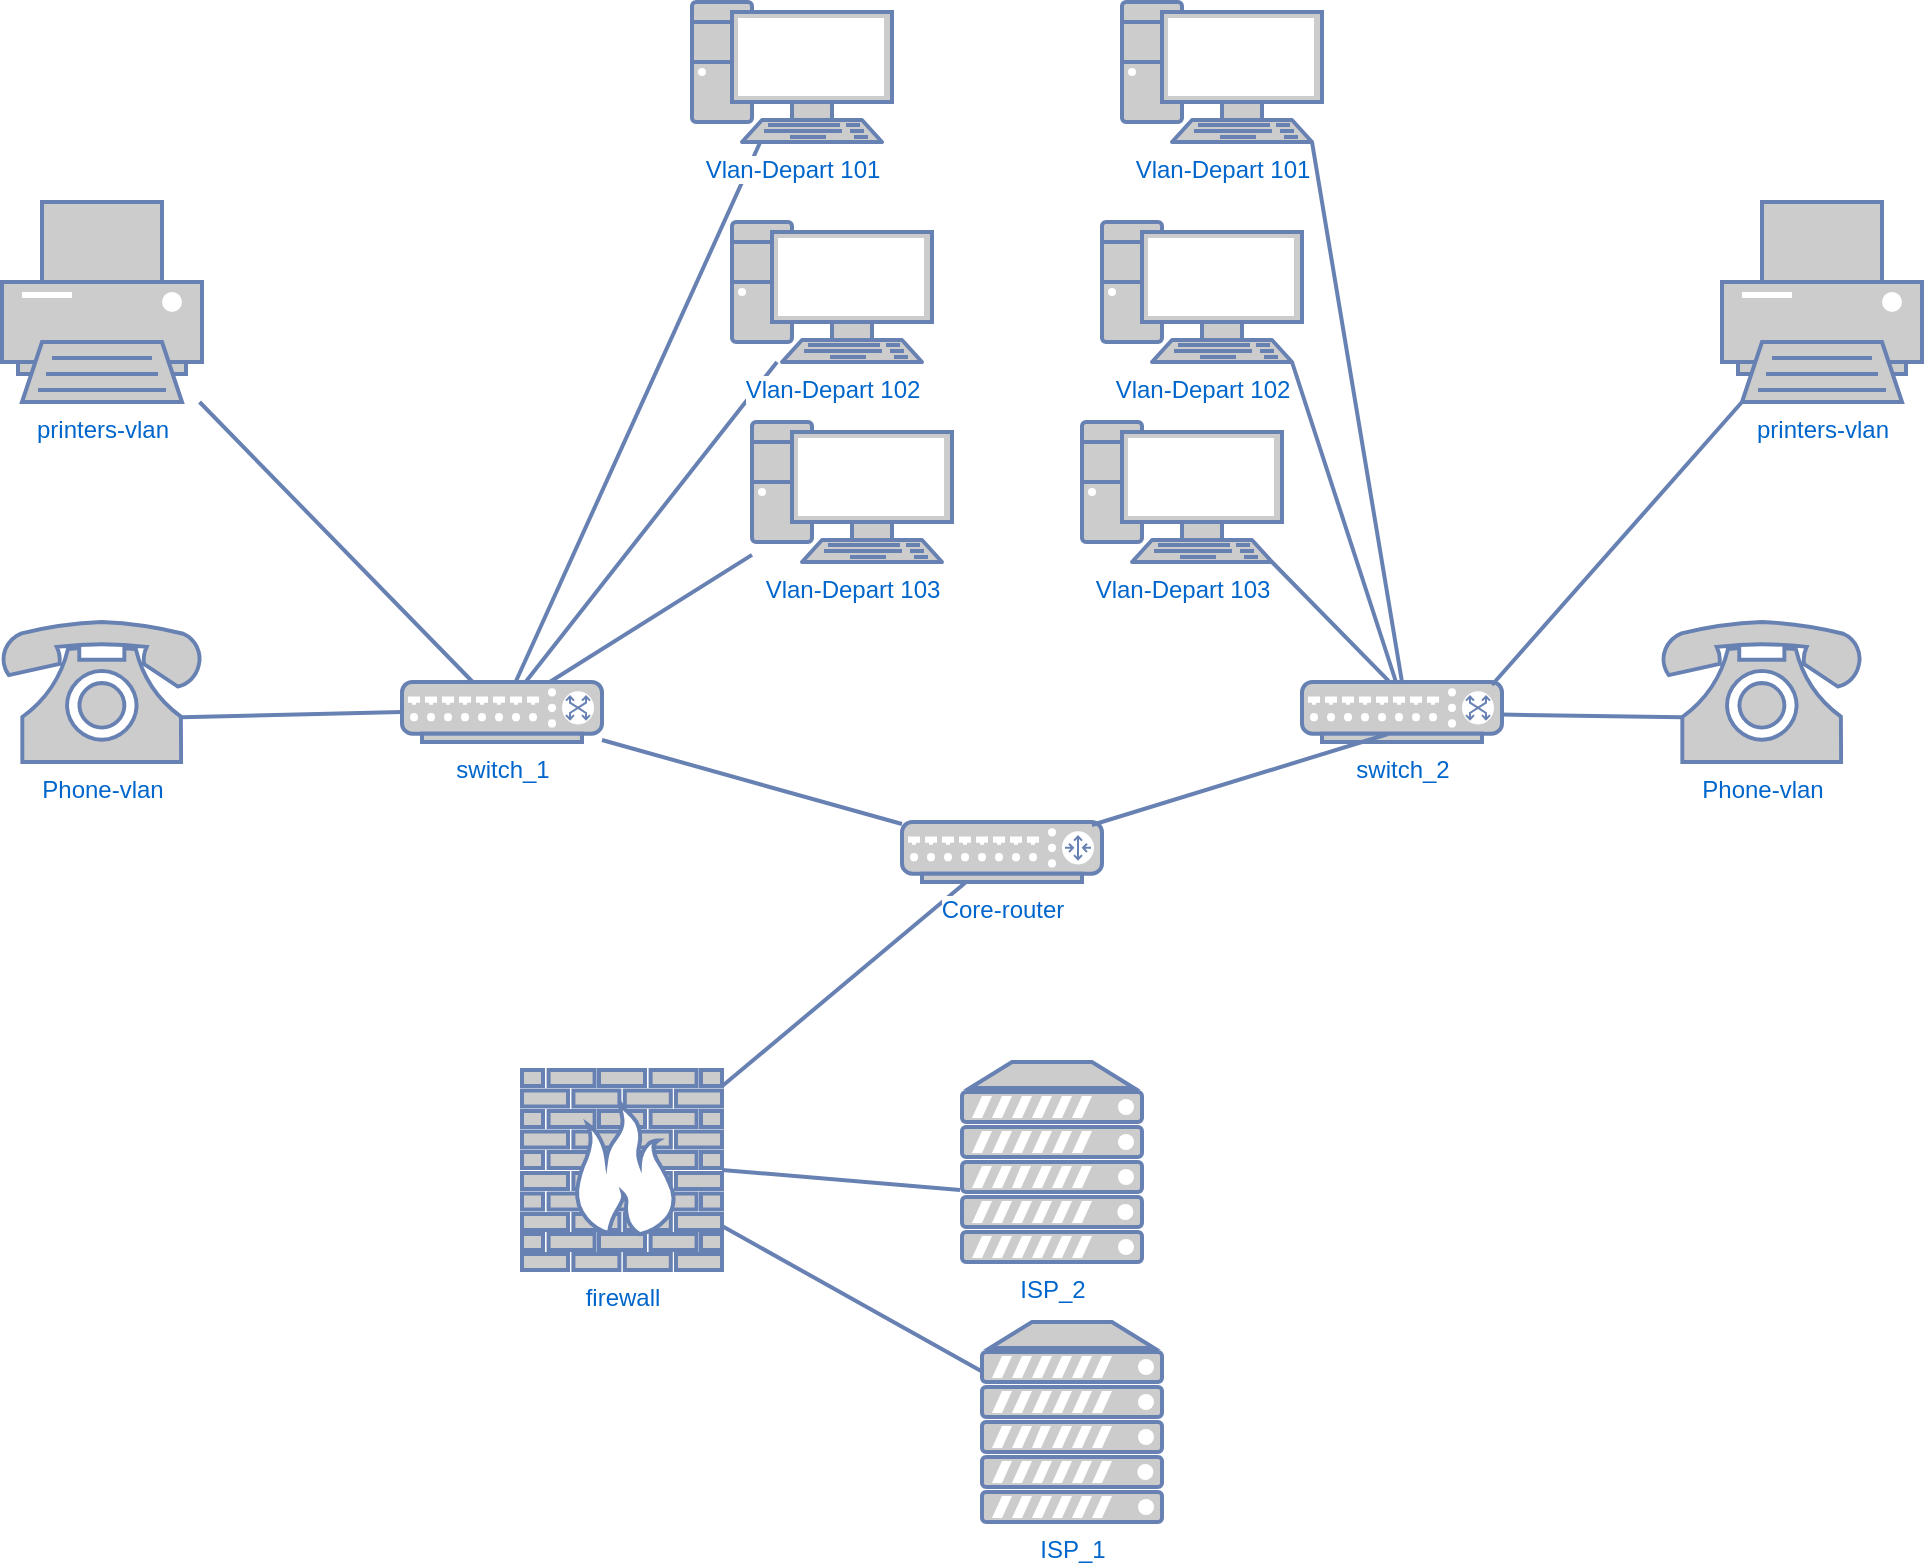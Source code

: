 <mxfile version="15.3.4" type="github">
  <diagram name="Page-1" id="d66fe2ae-3e9f-cf2f-6d29-e24063ad5d60">
    <mxGraphModel dx="5044" dy="1524" grid="1" gridSize="10" guides="1" tooltips="1" connect="1" arrows="1" fold="1" page="1" pageScale="1" pageWidth="1100" pageHeight="850" background="none" math="0" shadow="0">
      <root>
        <mxCell id="0" />
        <mxCell id="1" parent="0" />
        <mxCell id="MTNxBW16Kox85wlTmC5S-1" value="ISP_1" style="fontColor=#0066CC;verticalAlign=top;verticalLabelPosition=bottom;labelPosition=center;align=center;html=1;fillColor=#CCCCCC;strokeColor=#6881B3;gradientColor=none;gradientDirection=north;strokeWidth=2;shape=mxgraph.networks.server;rounded=1;shadow=0;comic=0;labelBackgroundColor=#ffffff;" vertex="1" parent="1">
          <mxGeometry x="-1660" y="710" width="90" height="100" as="geometry" />
        </mxCell>
        <mxCell id="MTNxBW16Kox85wlTmC5S-2" style="edgeStyle=none;html=1;labelBackgroundColor=none;endArrow=none;strokeWidth=2;fontFamily=Verdana;fontSize=28;fontColor=#0066CC;rounded=0;strokeColor=#6881B3;" edge="1" parent="1" source="MTNxBW16Kox85wlTmC5S-3" target="MTNxBW16Kox85wlTmC5S-21">
          <mxGeometry relative="1" as="geometry">
            <mxPoint x="-1930" y="754" as="targetPoint" />
          </mxGeometry>
        </mxCell>
        <mxCell id="MTNxBW16Kox85wlTmC5S-3" value="Core-router" style="fontColor=#0066CC;verticalAlign=top;verticalLabelPosition=bottom;labelPosition=center;align=center;html=1;fillColor=#CCCCCC;strokeColor=#6881B3;gradientColor=none;gradientDirection=north;strokeWidth=2;shape=mxgraph.networks.router;rounded=1;shadow=0;comic=0;labelBackgroundColor=#ffffff;" vertex="1" parent="1">
          <mxGeometry x="-1700" y="460" width="100" height="30" as="geometry" />
        </mxCell>
        <mxCell id="MTNxBW16Kox85wlTmC5S-4" style="edgeStyle=none;html=1;labelBackgroundColor=none;endArrow=none;strokeWidth=2;fontFamily=Verdana;fontSize=28;fontColor=#0066CC;rounded=0;strokeColor=#6881B3;" edge="1" parent="1" source="MTNxBW16Kox85wlTmC5S-11" target="MTNxBW16Kox85wlTmC5S-12">
          <mxGeometry relative="1" as="geometry" />
        </mxCell>
        <mxCell id="MTNxBW16Kox85wlTmC5S-5" style="edgeStyle=none;html=1;labelBackgroundColor=none;endArrow=none;strokeWidth=2;fontFamily=Verdana;fontSize=28;fontColor=#0066CC;rounded=0;strokeColor=#6881B3;" edge="1" parent="1" source="MTNxBW16Kox85wlTmC5S-11" target="MTNxBW16Kox85wlTmC5S-13">
          <mxGeometry relative="1" as="geometry" />
        </mxCell>
        <mxCell id="MTNxBW16Kox85wlTmC5S-9" style="edgeStyle=none;html=1;labelBackgroundColor=none;endArrow=none;strokeWidth=2;fontFamily=Verdana;fontSize=28;fontColor=#0066CC;rounded=0;strokeColor=#6881B3;" edge="1" parent="1" source="MTNxBW16Kox85wlTmC5S-11" target="MTNxBW16Kox85wlTmC5S-15">
          <mxGeometry relative="1" as="geometry" />
        </mxCell>
        <mxCell id="MTNxBW16Kox85wlTmC5S-10" style="edgeStyle=none;html=1;labelBackgroundColor=none;endArrow=none;strokeWidth=2;fontFamily=Verdana;fontSize=28;fontColor=#0066CC;rounded=0;strokeColor=#6881B3;" edge="1" parent="1" source="MTNxBW16Kox85wlTmC5S-11" target="MTNxBW16Kox85wlTmC5S-3">
          <mxGeometry relative="1" as="geometry" />
        </mxCell>
        <mxCell id="MTNxBW16Kox85wlTmC5S-11" value="switch_1" style="fontColor=#0066CC;verticalAlign=top;verticalLabelPosition=bottom;labelPosition=center;align=center;html=1;fillColor=#CCCCCC;strokeColor=#6881B3;gradientColor=none;gradientDirection=north;strokeWidth=2;shape=mxgraph.networks.switch;rounded=1;shadow=0;comic=0;labelBackgroundColor=#ffffff;" vertex="1" parent="1">
          <mxGeometry x="-1950" y="390" width="100" height="30" as="geometry" />
        </mxCell>
        <mxCell id="MTNxBW16Kox85wlTmC5S-12" value="Vlan-Depart 102" style="fontColor=#0066CC;verticalAlign=top;verticalLabelPosition=bottom;labelPosition=center;align=center;html=1;fillColor=#CCCCCC;strokeColor=#6881B3;gradientColor=none;gradientDirection=north;strokeWidth=2;shape=mxgraph.networks.pc;rounded=1;shadow=0;comic=0;labelBackgroundColor=#ffffff;" vertex="1" parent="1">
          <mxGeometry x="-1785" y="160" width="100" height="70" as="geometry" />
        </mxCell>
        <mxCell id="MTNxBW16Kox85wlTmC5S-13" value="Vlan-Depart 103" style="fontColor=#0066CC;verticalAlign=top;verticalLabelPosition=bottom;labelPosition=center;align=center;html=1;fillColor=#CCCCCC;strokeColor=#6881B3;gradientColor=none;gradientDirection=north;strokeWidth=2;shape=mxgraph.networks.pc;rounded=1;shadow=0;comic=0;labelBackgroundColor=#ffffff;" vertex="1" parent="1">
          <mxGeometry x="-1775" y="260" width="100" height="70" as="geometry" />
        </mxCell>
        <mxCell id="MTNxBW16Kox85wlTmC5S-15" value="Vlan-Depart 101" style="fontColor=#0066CC;verticalAlign=top;verticalLabelPosition=bottom;labelPosition=center;align=center;html=1;fillColor=#CCCCCC;strokeColor=#6881B3;gradientColor=none;gradientDirection=north;strokeWidth=2;shape=mxgraph.networks.pc;rounded=1;shadow=0;comic=0;labelBackgroundColor=#ffffff;" vertex="1" parent="1">
          <mxGeometry x="-1805" y="50" width="100" height="70" as="geometry" />
        </mxCell>
        <mxCell id="MTNxBW16Kox85wlTmC5S-18" style="edgeStyle=none;html=1;labelBackgroundColor=none;endArrow=none;strokeWidth=2;fontFamily=Verdana;fontSize=28;fontColor=#0066CC;rounded=0;strokeColor=#6881B3;" edge="1" parent="1" source="MTNxBW16Kox85wlTmC5S-19" target="MTNxBW16Kox85wlTmC5S-11">
          <mxGeometry relative="1" as="geometry" />
        </mxCell>
        <mxCell id="MTNxBW16Kox85wlTmC5S-19" value="printers-vlan" style="fontColor=#0066CC;verticalAlign=top;verticalLabelPosition=bottom;labelPosition=center;align=center;html=1;fillColor=#CCCCCC;strokeColor=#6881B3;gradientColor=none;gradientDirection=north;strokeWidth=2;shape=mxgraph.networks.printer;rounded=1;shadow=0;comic=0;labelBackgroundColor=#ffffff;" vertex="1" parent="1">
          <mxGeometry x="-2150" y="150" width="100" height="100" as="geometry" />
        </mxCell>
        <mxCell id="MTNxBW16Kox85wlTmC5S-20" style="edgeStyle=none;html=1;labelBackgroundColor=none;endArrow=none;strokeWidth=2;fontFamily=Verdana;fontSize=28;fontColor=#0066CC;rounded=0;strokeColor=#6881B3;" edge="1" parent="1" source="MTNxBW16Kox85wlTmC5S-21" target="MTNxBW16Kox85wlTmC5S-1">
          <mxGeometry relative="1" as="geometry" />
        </mxCell>
        <mxCell id="MTNxBW16Kox85wlTmC5S-21" value="firewall" style="fontColor=#0066CC;verticalAlign=top;verticalLabelPosition=bottom;labelPosition=center;align=center;html=1;fillColor=#CCCCCC;strokeColor=#6881B3;gradientColor=none;gradientDirection=north;strokeWidth=2;shape=mxgraph.networks.firewall;rounded=1;shadow=0;comic=0;labelBackgroundColor=#ffffff;" vertex="1" parent="1">
          <mxGeometry x="-1890" y="584" width="100" height="100" as="geometry" />
        </mxCell>
        <mxCell id="MTNxBW16Kox85wlTmC5S-22" value="ISP_2" style="fontColor=#0066CC;verticalAlign=top;verticalLabelPosition=bottom;labelPosition=center;align=center;html=1;fillColor=#CCCCCC;strokeColor=#6881B3;gradientColor=none;gradientDirection=north;strokeWidth=2;shape=mxgraph.networks.server;rounded=1;shadow=0;comic=0;labelBackgroundColor=#ffffff;" vertex="1" parent="1">
          <mxGeometry x="-1670" y="580" width="90" height="100" as="geometry" />
        </mxCell>
        <mxCell id="MTNxBW16Kox85wlTmC5S-29" style="edgeStyle=none;html=1;labelBackgroundColor=none;endArrow=none;strokeWidth=2;fontFamily=Verdana;fontSize=28;fontColor=#0066CC;rounded=0;strokeColor=#6881B3;entryX=-0.011;entryY=0.64;entryDx=0;entryDy=0;entryPerimeter=0;exitX=1;exitY=0.5;exitDx=0;exitDy=0;exitPerimeter=0;" edge="1" parent="1" source="MTNxBW16Kox85wlTmC5S-21" target="MTNxBW16Kox85wlTmC5S-22">
          <mxGeometry relative="1" as="geometry">
            <mxPoint x="-1808.009" y="694" as="sourcePoint" />
            <mxPoint x="-1756.991" y="810" as="targetPoint" />
          </mxGeometry>
        </mxCell>
        <mxCell id="MTNxBW16Kox85wlTmC5S-32" value="switch_2" style="fontColor=#0066CC;verticalAlign=top;verticalLabelPosition=bottom;labelPosition=center;align=center;html=1;fillColor=#CCCCCC;strokeColor=#6881B3;gradientColor=none;gradientDirection=north;strokeWidth=2;shape=mxgraph.networks.switch;rounded=1;shadow=0;comic=0;labelBackgroundColor=#ffffff;" vertex="1" parent="1">
          <mxGeometry x="-1500" y="390" width="100" height="30" as="geometry" />
        </mxCell>
        <mxCell id="MTNxBW16Kox85wlTmC5S-33" style="edgeStyle=none;html=1;labelBackgroundColor=none;endArrow=none;strokeWidth=2;fontFamily=Verdana;fontSize=28;fontColor=#0066CC;rounded=0;strokeColor=#6881B3;exitX=0.43;exitY=0.867;exitDx=0;exitDy=0;exitPerimeter=0;entryX=0.95;entryY=0.05;entryDx=0;entryDy=0;entryPerimeter=0;" edge="1" parent="1" source="MTNxBW16Kox85wlTmC5S-32" target="MTNxBW16Kox85wlTmC5S-3">
          <mxGeometry relative="1" as="geometry">
            <mxPoint x="-1900.227" y="430" as="sourcePoint" />
            <mxPoint x="-2029.773" y="620" as="targetPoint" />
          </mxGeometry>
        </mxCell>
        <mxCell id="MTNxBW16Kox85wlTmC5S-35" value="printers-vlan" style="fontColor=#0066CC;verticalAlign=top;verticalLabelPosition=bottom;labelPosition=center;align=center;html=1;fillColor=#CCCCCC;strokeColor=#6881B3;gradientColor=none;gradientDirection=north;strokeWidth=2;shape=mxgraph.networks.printer;rounded=1;shadow=0;comic=0;labelBackgroundColor=#ffffff;" vertex="1" parent="1">
          <mxGeometry x="-1290" y="150" width="100" height="100" as="geometry" />
        </mxCell>
        <mxCell id="MTNxBW16Kox85wlTmC5S-36" value="Phone-vlan" style="fontColor=#0066CC;verticalAlign=top;verticalLabelPosition=bottom;labelPosition=center;align=center;html=1;outlineConnect=0;fillColor=#CCCCCC;strokeColor=#6881B3;gradientColor=none;gradientDirection=north;strokeWidth=2;shape=mxgraph.networks.phone_1;hachureGap=4;pointerEvents=0;" vertex="1" parent="1">
          <mxGeometry x="-1320" y="360" width="100" height="70" as="geometry" />
        </mxCell>
        <mxCell id="MTNxBW16Kox85wlTmC5S-37" value="Phone-vlan" style="fontColor=#0066CC;verticalAlign=top;verticalLabelPosition=bottom;labelPosition=center;align=center;html=1;outlineConnect=0;fillColor=#CCCCCC;strokeColor=#6881B3;gradientColor=none;gradientDirection=north;strokeWidth=2;shape=mxgraph.networks.phone_1;hachureGap=4;pointerEvents=0;" vertex="1" parent="1">
          <mxGeometry x="-2150" y="360" width="100" height="70" as="geometry" />
        </mxCell>
        <mxCell id="MTNxBW16Kox85wlTmC5S-38" value="Vlan-Depart 102" style="fontColor=#0066CC;verticalAlign=top;verticalLabelPosition=bottom;labelPosition=center;align=center;html=1;fillColor=#CCCCCC;strokeColor=#6881B3;gradientColor=none;gradientDirection=north;strokeWidth=2;shape=mxgraph.networks.pc;rounded=1;shadow=0;comic=0;labelBackgroundColor=#ffffff;" vertex="1" parent="1">
          <mxGeometry x="-1600" y="160" width="100" height="70" as="geometry" />
        </mxCell>
        <mxCell id="MTNxBW16Kox85wlTmC5S-39" value="Vlan-Depart 103" style="fontColor=#0066CC;verticalAlign=top;verticalLabelPosition=bottom;labelPosition=center;align=center;html=1;fillColor=#CCCCCC;strokeColor=#6881B3;gradientColor=none;gradientDirection=north;strokeWidth=2;shape=mxgraph.networks.pc;rounded=1;shadow=0;comic=0;labelBackgroundColor=#ffffff;" vertex="1" parent="1">
          <mxGeometry x="-1610" y="260" width="100" height="70" as="geometry" />
        </mxCell>
        <mxCell id="MTNxBW16Kox85wlTmC5S-40" value="Vlan-Depart 101" style="fontColor=#0066CC;verticalAlign=top;verticalLabelPosition=bottom;labelPosition=center;align=center;html=1;fillColor=#CCCCCC;strokeColor=#6881B3;gradientColor=none;gradientDirection=north;strokeWidth=2;shape=mxgraph.networks.pc;rounded=1;shadow=0;comic=0;labelBackgroundColor=#ffffff;" vertex="1" parent="1">
          <mxGeometry x="-1590" y="50" width="100" height="70" as="geometry" />
        </mxCell>
        <mxCell id="MTNxBW16Kox85wlTmC5S-41" style="edgeStyle=none;html=1;labelBackgroundColor=none;endArrow=none;strokeWidth=2;fontFamily=Verdana;fontSize=28;fontColor=#0066CC;rounded=0;strokeColor=#6881B3;entryX=0.95;entryY=1;entryDx=0;entryDy=0;entryPerimeter=0;exitX=0.433;exitY=-0.02;exitDx=0;exitDy=0;exitPerimeter=0;" edge="1" parent="1" source="MTNxBW16Kox85wlTmC5S-32" target="MTNxBW16Kox85wlTmC5S-39">
          <mxGeometry relative="1" as="geometry">
            <mxPoint x="-1450" y="390" as="sourcePoint" />
            <mxPoint x="-1765" y="336.429" as="targetPoint" />
          </mxGeometry>
        </mxCell>
        <mxCell id="MTNxBW16Kox85wlTmC5S-42" style="edgeStyle=none;html=1;labelBackgroundColor=none;endArrow=none;strokeWidth=2;fontFamily=Verdana;fontSize=28;fontColor=#0066CC;rounded=0;strokeColor=#6881B3;entryX=0.95;entryY=1;entryDx=0;entryDy=0;entryPerimeter=0;" edge="1" parent="1" target="MTNxBW16Kox85wlTmC5S-38">
          <mxGeometry relative="1" as="geometry">
            <mxPoint x="-1453" y="390" as="sourcePoint" />
            <mxPoint x="-1505" y="340" as="targetPoint" />
          </mxGeometry>
        </mxCell>
        <mxCell id="MTNxBW16Kox85wlTmC5S-43" style="edgeStyle=none;html=1;labelBackgroundColor=none;endArrow=none;strokeWidth=2;fontFamily=Verdana;fontSize=28;fontColor=#0066CC;rounded=0;strokeColor=#6881B3;entryX=0.95;entryY=1;entryDx=0;entryDy=0;entryPerimeter=0;" edge="1" parent="1" target="MTNxBW16Kox85wlTmC5S-40">
          <mxGeometry relative="1" as="geometry">
            <mxPoint x="-1450" y="390" as="sourcePoint" />
            <mxPoint x="-1495" y="240" as="targetPoint" />
          </mxGeometry>
        </mxCell>
        <mxCell id="MTNxBW16Kox85wlTmC5S-44" style="edgeStyle=none;html=1;labelBackgroundColor=none;endArrow=none;strokeWidth=2;fontFamily=Verdana;fontSize=28;fontColor=#0066CC;rounded=0;strokeColor=#6881B3;entryX=0.95;entryY=0.05;entryDx=0;entryDy=0;entryPerimeter=0;exitX=0.1;exitY=1;exitDx=0;exitDy=0;exitPerimeter=0;" edge="1" parent="1" source="MTNxBW16Kox85wlTmC5S-35" target="MTNxBW16Kox85wlTmC5S-32">
          <mxGeometry relative="1" as="geometry">
            <mxPoint x="-2150" y="251.452" as="sourcePoint" />
            <mxPoint x="-1913.846" y="400" as="targetPoint" />
          </mxGeometry>
        </mxCell>
        <mxCell id="MTNxBW16Kox85wlTmC5S-45" style="edgeStyle=none;html=1;labelBackgroundColor=none;endArrow=none;strokeWidth=2;fontFamily=Verdana;fontSize=28;fontColor=#0066CC;rounded=0;strokeColor=#6881B3;exitX=0.9;exitY=0.68;exitDx=0;exitDy=0;exitPerimeter=0;entryX=0;entryY=0.5;entryDx=0;entryDy=0;entryPerimeter=0;" edge="1" parent="1" source="MTNxBW16Kox85wlTmC5S-37" target="MTNxBW16Kox85wlTmC5S-11">
          <mxGeometry relative="1" as="geometry">
            <mxPoint x="-2041.22" y="260" as="sourcePoint" />
            <mxPoint x="-1904.634" y="400" as="targetPoint" />
          </mxGeometry>
        </mxCell>
        <mxCell id="MTNxBW16Kox85wlTmC5S-46" style="edgeStyle=none;html=1;labelBackgroundColor=none;endArrow=none;strokeWidth=2;fontFamily=Verdana;fontSize=28;fontColor=#0066CC;rounded=0;strokeColor=#6881B3;exitX=0.9;exitY=0.68;exitDx=0;exitDy=0;exitPerimeter=0;entryX=0.1;entryY=0.68;entryDx=0;entryDy=0;entryPerimeter=0;" edge="1" parent="1" target="MTNxBW16Kox85wlTmC5S-36">
          <mxGeometry relative="1" as="geometry">
            <mxPoint x="-1400" y="406.3" as="sourcePoint" />
            <mxPoint x="-1300" y="404" as="targetPoint" />
          </mxGeometry>
        </mxCell>
      </root>
    </mxGraphModel>
  </diagram>
</mxfile>

